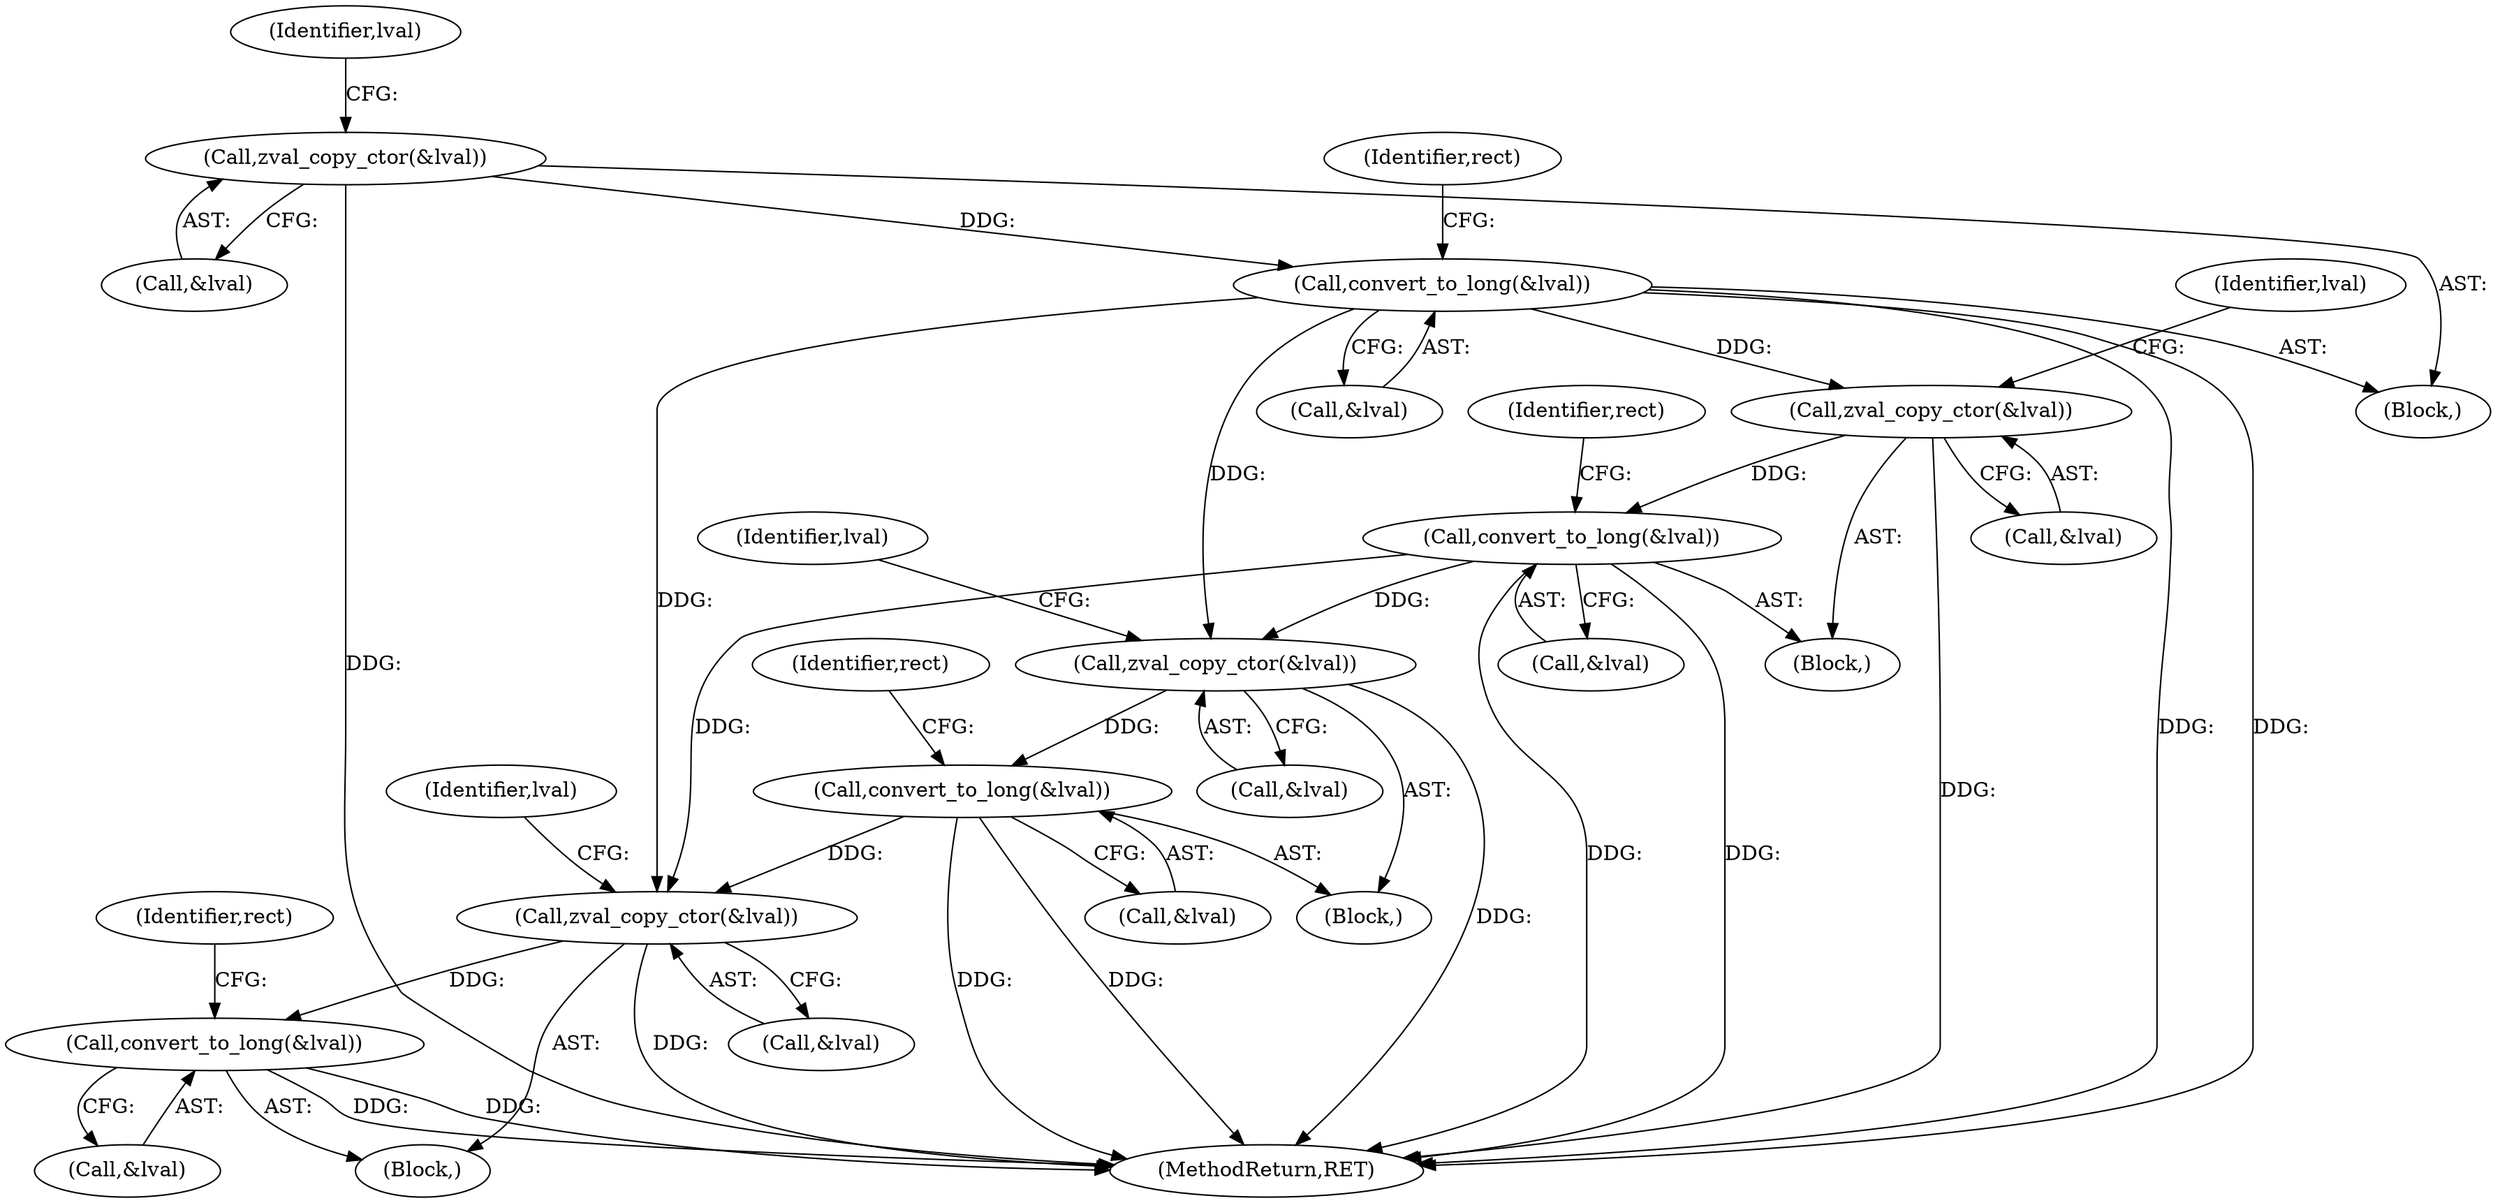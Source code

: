 digraph "0_php-src_2938329ce19cb8c4197dec146c3ec887c6f61d01_1@API" {
"1000244" [label="(Call,zval_copy_ctor(&lval))"];
"1000198" [label="(Call,convert_to_long(&lval))"];
"1000195" [label="(Call,zval_copy_ctor(&lval))"];
"1000149" [label="(Call,convert_to_long(&lval))"];
"1000146" [label="(Call,zval_copy_ctor(&lval))"];
"1000247" [label="(Call,convert_to_long(&lval))"];
"1000293" [label="(Call,zval_copy_ctor(&lval))"];
"1000296" [label="(Call,convert_to_long(&lval))"];
"1000249" [label="(Identifier,lval)"];
"1000247" [label="(Call,convert_to_long(&lval))"];
"1000244" [label="(Call,zval_copy_ctor(&lval))"];
"1000199" [label="(Call,&lval)"];
"1000151" [label="(Identifier,lval)"];
"1000237" [label="(Block,)"];
"1000298" [label="(Identifier,lval)"];
"1000297" [label="(Call,&lval)"];
"1000286" [label="(Block,)"];
"1000196" [label="(Call,&lval)"];
"1000293" [label="(Call,zval_copy_ctor(&lval))"];
"1000147" [label="(Call,&lval)"];
"1000150" [label="(Call,&lval)"];
"1000301" [label="(Identifier,rect)"];
"1000200" [label="(Identifier,lval)"];
"1000294" [label="(Call,&lval)"];
"1000149" [label="(Call,convert_to_long(&lval))"];
"1000198" [label="(Call,convert_to_long(&lval))"];
"1000195" [label="(Call,zval_copy_ctor(&lval))"];
"1000334" [label="(MethodReturn,RET)"];
"1000203" [label="(Identifier,rect)"];
"1000245" [label="(Call,&lval)"];
"1000252" [label="(Identifier,rect)"];
"1000296" [label="(Call,convert_to_long(&lval))"];
"1000139" [label="(Block,)"];
"1000154" [label="(Identifier,rect)"];
"1000248" [label="(Call,&lval)"];
"1000146" [label="(Call,zval_copy_ctor(&lval))"];
"1000188" [label="(Block,)"];
"1000244" -> "1000237"  [label="AST: "];
"1000244" -> "1000245"  [label="CFG: "];
"1000245" -> "1000244"  [label="AST: "];
"1000249" -> "1000244"  [label="CFG: "];
"1000244" -> "1000334"  [label="DDG: "];
"1000198" -> "1000244"  [label="DDG: "];
"1000149" -> "1000244"  [label="DDG: "];
"1000244" -> "1000247"  [label="DDG: "];
"1000198" -> "1000188"  [label="AST: "];
"1000198" -> "1000199"  [label="CFG: "];
"1000199" -> "1000198"  [label="AST: "];
"1000203" -> "1000198"  [label="CFG: "];
"1000198" -> "1000334"  [label="DDG: "];
"1000198" -> "1000334"  [label="DDG: "];
"1000195" -> "1000198"  [label="DDG: "];
"1000198" -> "1000293"  [label="DDG: "];
"1000195" -> "1000188"  [label="AST: "];
"1000195" -> "1000196"  [label="CFG: "];
"1000196" -> "1000195"  [label="AST: "];
"1000200" -> "1000195"  [label="CFG: "];
"1000195" -> "1000334"  [label="DDG: "];
"1000149" -> "1000195"  [label="DDG: "];
"1000149" -> "1000139"  [label="AST: "];
"1000149" -> "1000150"  [label="CFG: "];
"1000150" -> "1000149"  [label="AST: "];
"1000154" -> "1000149"  [label="CFG: "];
"1000149" -> "1000334"  [label="DDG: "];
"1000149" -> "1000334"  [label="DDG: "];
"1000146" -> "1000149"  [label="DDG: "];
"1000149" -> "1000293"  [label="DDG: "];
"1000146" -> "1000139"  [label="AST: "];
"1000146" -> "1000147"  [label="CFG: "];
"1000147" -> "1000146"  [label="AST: "];
"1000151" -> "1000146"  [label="CFG: "];
"1000146" -> "1000334"  [label="DDG: "];
"1000247" -> "1000237"  [label="AST: "];
"1000247" -> "1000248"  [label="CFG: "];
"1000248" -> "1000247"  [label="AST: "];
"1000252" -> "1000247"  [label="CFG: "];
"1000247" -> "1000334"  [label="DDG: "];
"1000247" -> "1000334"  [label="DDG: "];
"1000247" -> "1000293"  [label="DDG: "];
"1000293" -> "1000286"  [label="AST: "];
"1000293" -> "1000294"  [label="CFG: "];
"1000294" -> "1000293"  [label="AST: "];
"1000298" -> "1000293"  [label="CFG: "];
"1000293" -> "1000334"  [label="DDG: "];
"1000293" -> "1000296"  [label="DDG: "];
"1000296" -> "1000286"  [label="AST: "];
"1000296" -> "1000297"  [label="CFG: "];
"1000297" -> "1000296"  [label="AST: "];
"1000301" -> "1000296"  [label="CFG: "];
"1000296" -> "1000334"  [label="DDG: "];
"1000296" -> "1000334"  [label="DDG: "];
}
